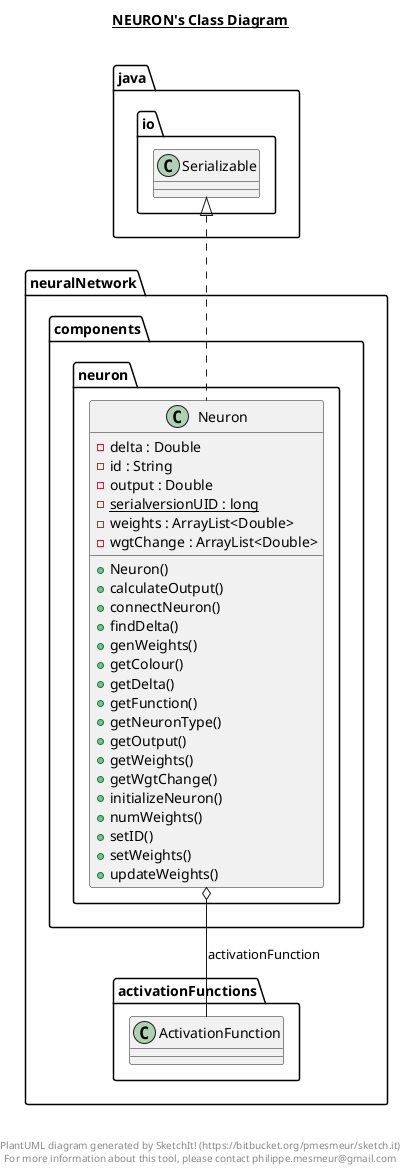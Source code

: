 @startuml

title __NEURON's Class Diagram__\n

  namespace neuralNetwork {
    namespace components.neuron {
      class neuralNetwork.components.neuron.Neuron {
          - delta : Double
          - id : String
          - output : Double
          {static} - serialversionUID : long
          - weights : ArrayList<Double>
          - wgtChange : ArrayList<Double>
          + Neuron()
          + calculateOutput()
          + connectNeuron()
          + findDelta()
          + genWeights()
          + getColour()
          + getDelta()
          + getFunction()
          + getNeuronType()
          + getOutput()
          + getWeights()
          + getWgtChange()
          + initializeNeuron()
          + numWeights()
          + setID()
          + setWeights()
          + updateWeights()
      }
    }
  }
  

  neuralNetwork.components.neuron.Neuron .up.|> java.io.Serializable
  neuralNetwork.components.neuron.Neuron o-- neuralNetwork.activationFunctions.ActivationFunction : activationFunction


right footer


PlantUML diagram generated by SketchIt! (https://bitbucket.org/pmesmeur/sketch.it)
For more information about this tool, please contact philippe.mesmeur@gmail.com
endfooter

@enduml
